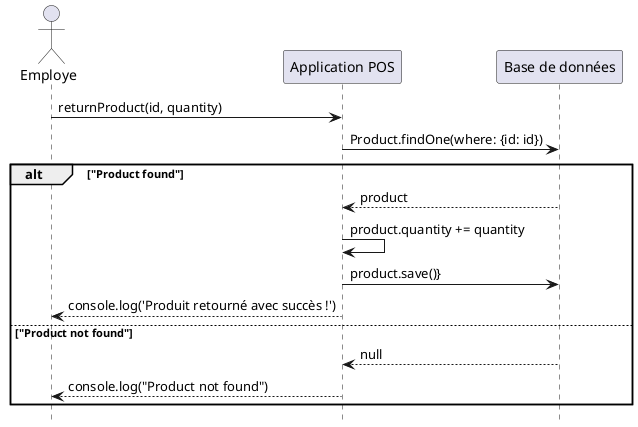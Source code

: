 @startuml VueProcessusRetournerProduit

actor "Employe" as Employe
hide footbox

Employe -> "Application POS" : returnProduct(id, quantity)
"Application POS" -> "Base de données": Product.findOne(where: {id: id})
alt "Product found"
    "Base de données" --> "Application POS": product
    "Application POS" -> "Application POS": product.quantity += quantity
    "Application POS" -> "Base de données": product.save()}
    "Application POS" --> "Employe": console.log('Produit retourné avec succès !')
else "Product not found"
    "Base de données" --> "Application POS": null
    "Application POS" --> "Employe": console.log("Product not found")
end
@enduml
